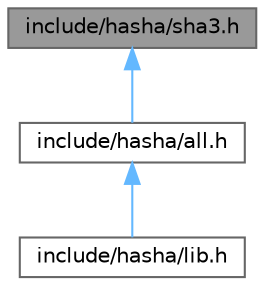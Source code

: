 digraph "include/hasha/sha3.h"
{
 // LATEX_PDF_SIZE
  bgcolor="transparent";
  edge [fontname=Helvetica,fontsize=10,labelfontname=Helvetica,labelfontsize=10];
  node [fontname=Helvetica,fontsize=10,shape=box,height=0.2,width=0.4];
  Node1 [id="Node000001",label="include/hasha/sha3.h",height=0.2,width=0.4,color="gray40", fillcolor="grey60", style="filled", fontcolor="black",tooltip="Header file for SHA3 cryptographic hash functions."];
  Node1 -> Node2 [id="edge1_Node000001_Node000002",dir="back",color="steelblue1",style="solid",tooltip=" "];
  Node2 [id="Node000002",label="include/hasha/all.h",height=0.2,width=0.4,color="grey40", fillcolor="white", style="filled",URL="$da/d0d/all_8h.html",tooltip=" "];
  Node2 -> Node3 [id="edge2_Node000002_Node000003",dir="back",color="steelblue1",style="solid",tooltip=" "];
  Node3 [id="Node000003",label="include/hasha/lib.h",height=0.2,width=0.4,color="grey40", fillcolor="white", style="filled",URL="$de/d14/lib_8h.html",tooltip=" "];
}
